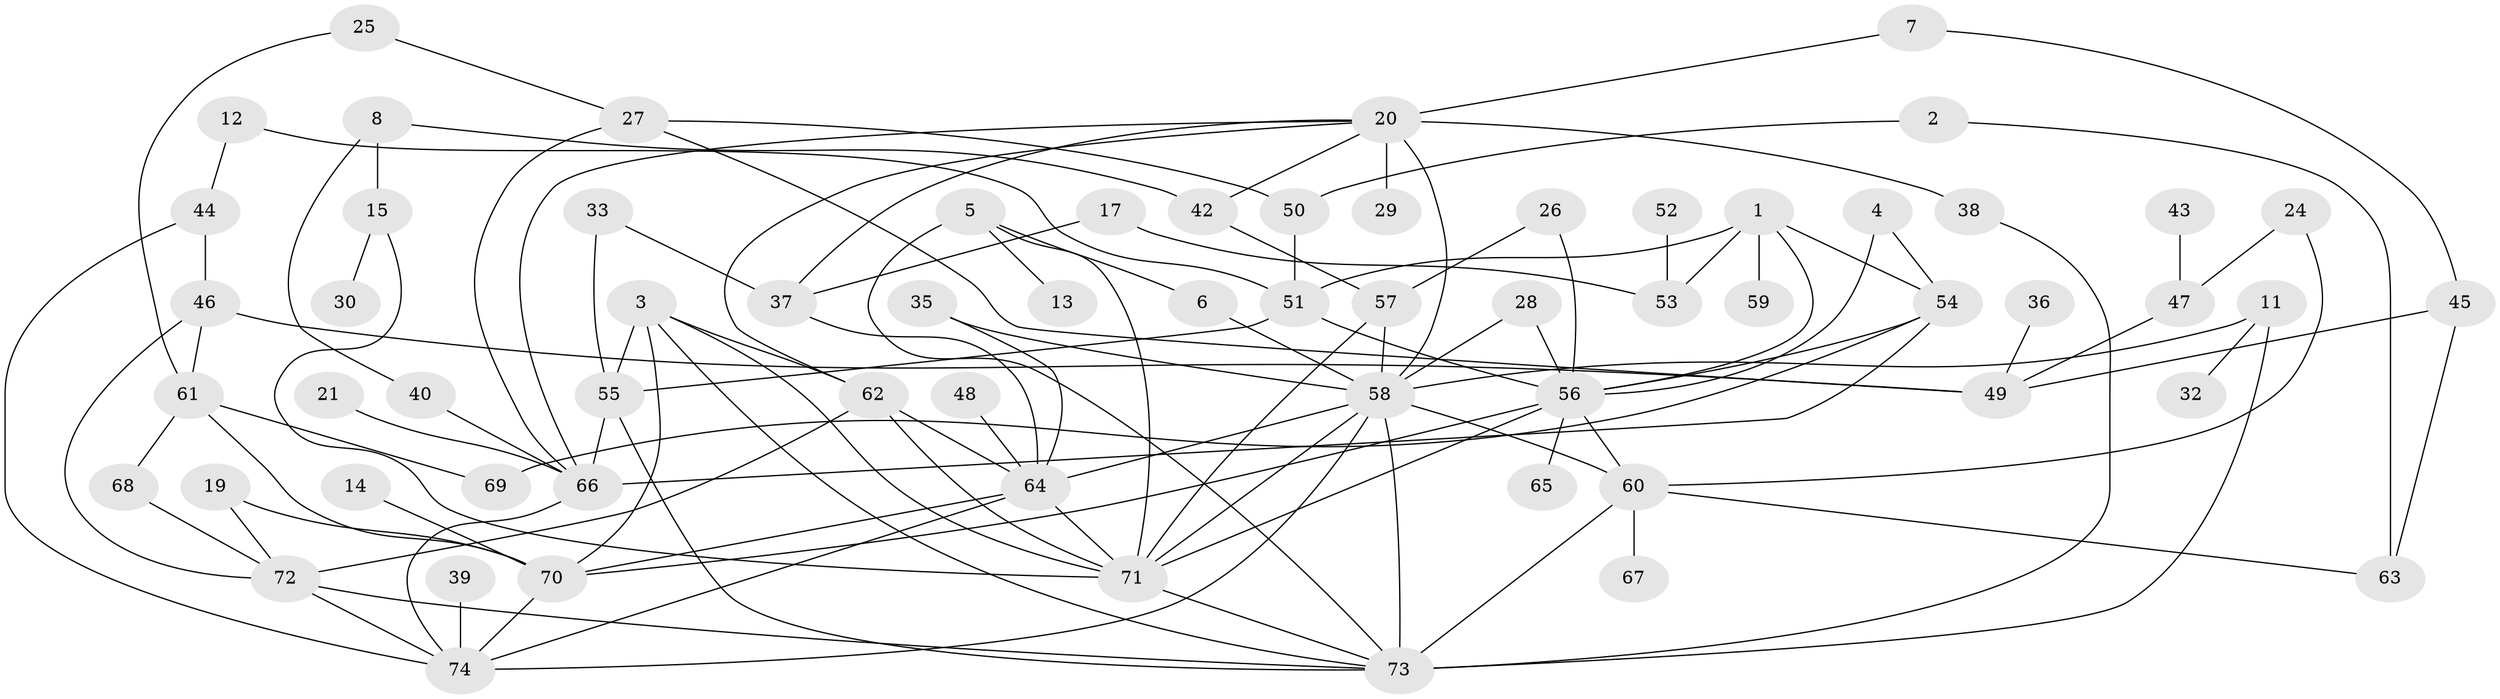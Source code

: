// original degree distribution, {5: 0.10204081632653061, 1: 0.1836734693877551, 3: 0.17006802721088435, 2: 0.3197278911564626, 4: 0.10884353741496598, 6: 0.04081632653061224, 0: 0.061224489795918366, 8: 0.006802721088435374, 7: 0.006802721088435374}
// Generated by graph-tools (version 1.1) at 2025/25/03/09/25 03:25:15]
// undirected, 65 vertices, 113 edges
graph export_dot {
graph [start="1"]
  node [color=gray90,style=filled];
  1;
  2;
  3;
  4;
  5;
  6;
  7;
  8;
  11;
  12;
  13;
  14;
  15;
  17;
  19;
  20;
  21;
  24;
  25;
  26;
  27;
  28;
  29;
  30;
  32;
  33;
  35;
  36;
  37;
  38;
  39;
  40;
  42;
  43;
  44;
  45;
  46;
  47;
  48;
  49;
  50;
  51;
  52;
  53;
  54;
  55;
  56;
  57;
  58;
  59;
  60;
  61;
  62;
  63;
  64;
  65;
  66;
  67;
  68;
  69;
  70;
  71;
  72;
  73;
  74;
  1 -- 51 [weight=1.0];
  1 -- 53 [weight=1.0];
  1 -- 54 [weight=1.0];
  1 -- 56 [weight=1.0];
  1 -- 59 [weight=1.0];
  2 -- 50 [weight=1.0];
  2 -- 63 [weight=1.0];
  3 -- 55 [weight=1.0];
  3 -- 62 [weight=1.0];
  3 -- 70 [weight=1.0];
  3 -- 71 [weight=1.0];
  3 -- 73 [weight=2.0];
  4 -- 54 [weight=1.0];
  4 -- 56 [weight=1.0];
  5 -- 6 [weight=1.0];
  5 -- 13 [weight=1.0];
  5 -- 71 [weight=1.0];
  5 -- 73 [weight=1.0];
  6 -- 58 [weight=1.0];
  7 -- 20 [weight=1.0];
  7 -- 45 [weight=1.0];
  8 -- 15 [weight=1.0];
  8 -- 40 [weight=1.0];
  8 -- 42 [weight=1.0];
  11 -- 32 [weight=1.0];
  11 -- 58 [weight=1.0];
  11 -- 73 [weight=2.0];
  12 -- 44 [weight=1.0];
  12 -- 51 [weight=1.0];
  14 -- 70 [weight=2.0];
  15 -- 30 [weight=1.0];
  15 -- 71 [weight=1.0];
  17 -- 37 [weight=1.0];
  17 -- 53 [weight=1.0];
  19 -- 70 [weight=1.0];
  19 -- 72 [weight=1.0];
  20 -- 29 [weight=1.0];
  20 -- 37 [weight=1.0];
  20 -- 38 [weight=2.0];
  20 -- 42 [weight=1.0];
  20 -- 58 [weight=1.0];
  20 -- 62 [weight=1.0];
  20 -- 66 [weight=1.0];
  21 -- 66 [weight=1.0];
  24 -- 47 [weight=1.0];
  24 -- 60 [weight=1.0];
  25 -- 27 [weight=1.0];
  25 -- 61 [weight=1.0];
  26 -- 56 [weight=1.0];
  26 -- 57 [weight=1.0];
  27 -- 49 [weight=1.0];
  27 -- 50 [weight=1.0];
  27 -- 66 [weight=1.0];
  28 -- 56 [weight=1.0];
  28 -- 58 [weight=1.0];
  33 -- 37 [weight=1.0];
  33 -- 55 [weight=1.0];
  35 -- 58 [weight=1.0];
  35 -- 64 [weight=1.0];
  36 -- 49 [weight=1.0];
  37 -- 64 [weight=1.0];
  38 -- 73 [weight=1.0];
  39 -- 74 [weight=1.0];
  40 -- 66 [weight=1.0];
  42 -- 57 [weight=1.0];
  43 -- 47 [weight=1.0];
  44 -- 46 [weight=1.0];
  44 -- 74 [weight=1.0];
  45 -- 49 [weight=1.0];
  45 -- 63 [weight=1.0];
  46 -- 49 [weight=2.0];
  46 -- 61 [weight=1.0];
  46 -- 72 [weight=1.0];
  47 -- 49 [weight=1.0];
  48 -- 64 [weight=1.0];
  50 -- 51 [weight=1.0];
  51 -- 55 [weight=1.0];
  51 -- 56 [weight=1.0];
  52 -- 53 [weight=1.0];
  54 -- 56 [weight=1.0];
  54 -- 66 [weight=1.0];
  54 -- 69 [weight=1.0];
  55 -- 66 [weight=1.0];
  55 -- 73 [weight=1.0];
  56 -- 60 [weight=1.0];
  56 -- 65 [weight=1.0];
  56 -- 70 [weight=1.0];
  56 -- 71 [weight=1.0];
  57 -- 58 [weight=1.0];
  57 -- 71 [weight=1.0];
  58 -- 60 [weight=1.0];
  58 -- 64 [weight=2.0];
  58 -- 71 [weight=1.0];
  58 -- 73 [weight=1.0];
  58 -- 74 [weight=1.0];
  60 -- 63 [weight=1.0];
  60 -- 67 [weight=1.0];
  60 -- 73 [weight=2.0];
  61 -- 68 [weight=1.0];
  61 -- 69 [weight=1.0];
  61 -- 70 [weight=1.0];
  62 -- 64 [weight=1.0];
  62 -- 71 [weight=1.0];
  62 -- 72 [weight=1.0];
  64 -- 70 [weight=1.0];
  64 -- 71 [weight=1.0];
  64 -- 74 [weight=1.0];
  66 -- 74 [weight=1.0];
  68 -- 72 [weight=1.0];
  70 -- 74 [weight=1.0];
  71 -- 73 [weight=1.0];
  72 -- 73 [weight=1.0];
  72 -- 74 [weight=1.0];
}
